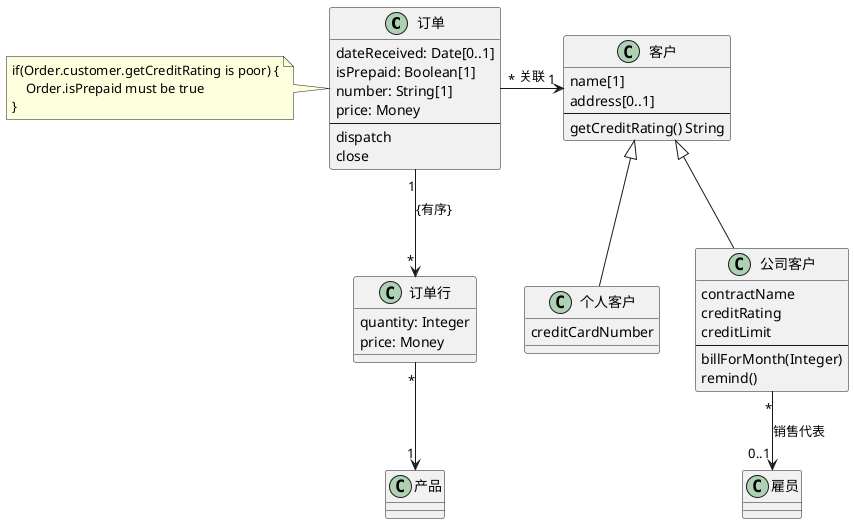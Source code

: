 @startuml

class 订单 {
  dateReceived: Date[0..1]
  isPrepaid: Boolean[1]
  number: String[1]
  price: Money
  --
  dispatch
  close
}

note left of 订单
  if(Order.customer.getCreditRating is poor) {
      Order.isPrepaid must be true
  }
end note

class 订单行 {
  quantity: Integer
  price: Money
}

订单 "1" -down-> "*" 订单行 : {有序}

class 产品

订单行 "*" -down-> "1" 产品

class 客户 {
  name[1]
  address[0..1]
  --
  getCreditRating() String
}

class 公司客户 {
  contractName
  creditRating
  creditLimit
  --
  billForMonth(Integer)
  remind()
}

class 雇员 {
}

class 个人客户 {
  creditCardNumber
}

订单 "*" -right-> "1" 客户 : 关联
公司客户 "*" -down-> "0..1" 雇员 : 销售代表
公司客户 -up-|> 客户
个人客户 -up-|> 客户












@enduml
